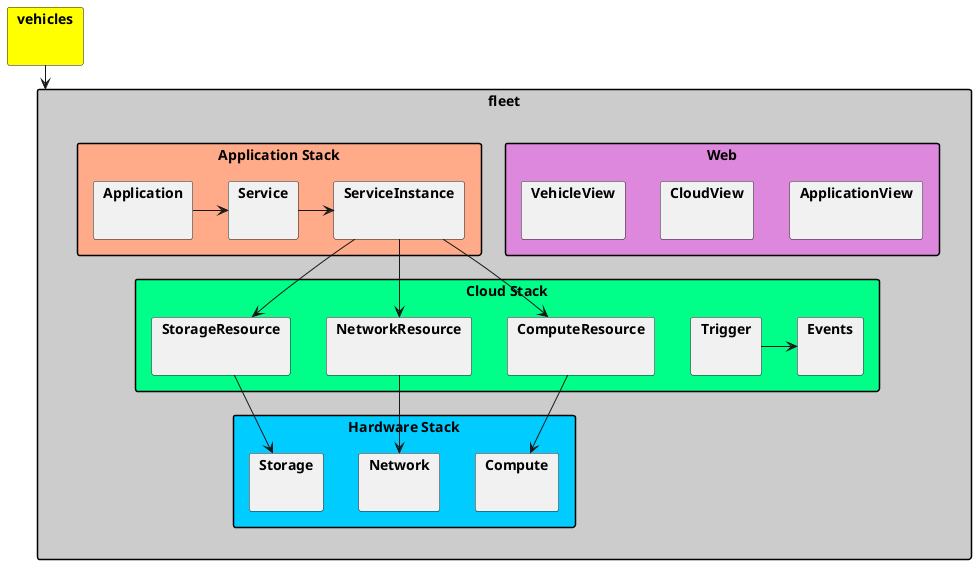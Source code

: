 @startuml

skinparam packageStyle rect

package vehicles #ffff00 {
}
package fleet #cccccc {
    package "Web" #dd88dd {
      package ApplicationView {
      }
      package CloudView {
      }
      package VehicleView {
      }
    }
    package "Application Stack" #ffaa88 {
      package Application {
      }
      package Service {
      }
      package ServiceInstance {
      }
      Application -> Service
      Service -> ServiceInstance
    }
    package "Cloud Stack" #00ff88 {
      package ComputeResource {
      }
      package NetworkResource {
      }
      package StorageResource {
      }
      package Events {
      }
      package Trigger {
      }
      Trigger -> Events
    }
    package "Hardware Stack" #00ccff {
      package Compute {
      }
      package Network {
      }
      package Storage {
      }
    }
}

ServiceInstance --> StorageResource
ServiceInstance --> ComputeResource
ServiceInstance --> NetworkResource

StorageResource --> Storage
ComputeResource --> Compute
NetworkResource --> Network
vehicles --> fleet


@enduml

